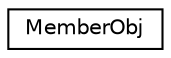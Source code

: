 digraph "Graphical Class Hierarchy"
{
  edge [fontname="Helvetica",fontsize="10",labelfontname="Helvetica",labelfontsize="10"];
  node [fontname="Helvetica",fontsize="10",shape=record];
  rankdir="LR";
  Node0 [label="MemberObj",height=0.2,width=0.4,color="black", fillcolor="white", style="filled",URL="$struct_member_obj.html"];
}
